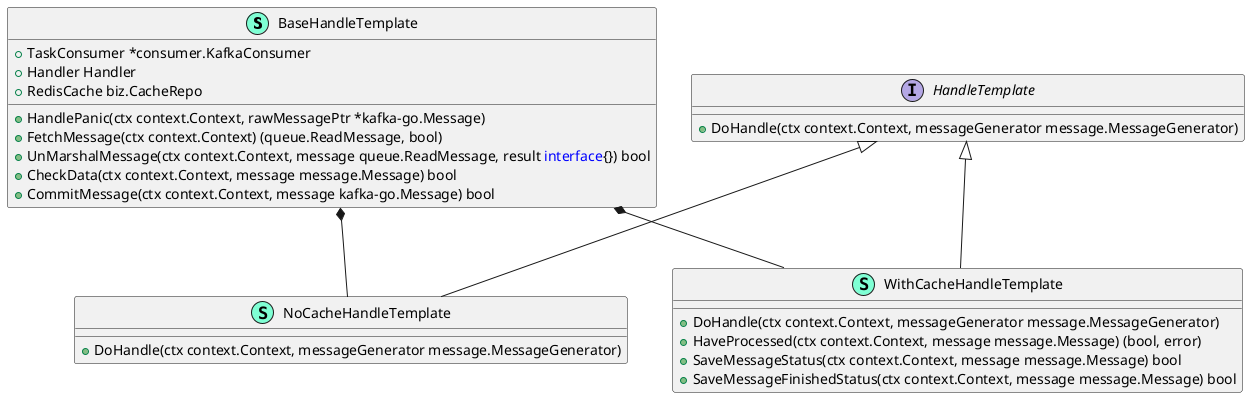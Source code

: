 @startuml
class BaseHandleTemplate << (S,Aquamarine) >> {
        + TaskConsumer *consumer.KafkaConsumer
        + Handler Handler
        + RedisCache biz.CacheRepo

        + HandlePanic(ctx context.Context, rawMessagePtr *kafka-go.Message)
        + FetchMessage(ctx context.Context) (queue.ReadMessage, bool)
        + UnMarshalMessage(ctx context.Context, message queue.ReadMessage, result <font color=blue>interface</font>{}) bool
        + CheckData(ctx context.Context, message message.Message) bool
        + CommitMessage(ctx context.Context, message kafka-go.Message) bool

    }
    interface HandleTemplate  {
        + DoHandle(ctx context.Context, messageGenerator message.MessageGenerator)

    }

        class NoCacheHandleTemplate << (S,Aquamarine) >> {
            + DoHandle(ctx context.Context, messageGenerator message.MessageGenerator)

        }
        class WithCacheHandleTemplate << (S,Aquamarine) >> {
            + DoHandle(ctx context.Context, messageGenerator message.MessageGenerator)
            + HaveProcessed(ctx context.Context, message message.Message) (bool, error)
            + SaveMessageStatus(ctx context.Context, message message.Message) bool
            + SaveMessageFinishedStatus(ctx context.Context, message message.Message) bool

        }

        "BaseHandleTemplate" *-- "NoCacheHandleTemplate"
        "BaseHandleTemplate" *-- "WithCacheHandleTemplate"

        "HandleTemplate" <|-- "NoCacheHandleTemplate"
        "HandleTemplate" <|-- "WithCacheHandleTemplate"
@enduml